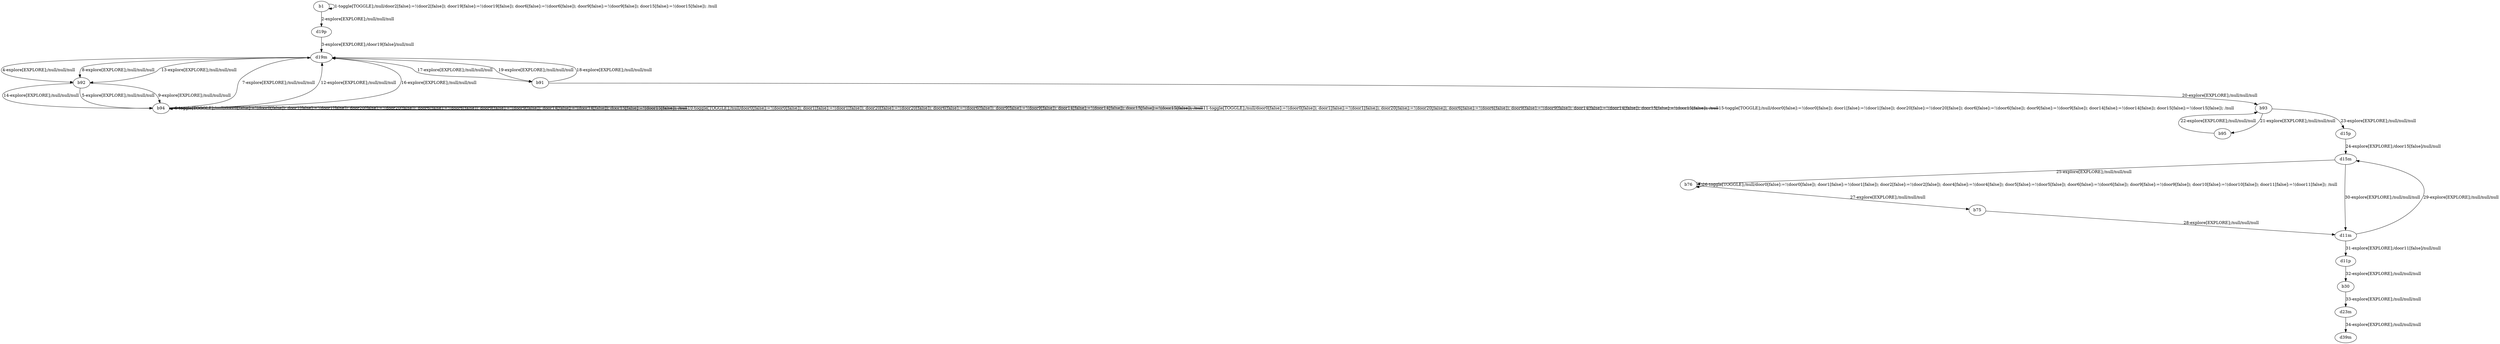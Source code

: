 # Total number of goals covered by this test: 3
# d11p --> b30
# b30 --> d23m
# d23m --> d39m

digraph g {
"b1" -> "b1" [label = "1-toggle[TOGGLE];/null/door2[false]:=!(door2[false]); door19[false]:=!(door19[false]); door6[false]:=!(door6[false]); door9[false]:=!(door9[false]); door15[false]:=!(door15[false]); /null"];
"b1" -> "d19p" [label = "2-explore[EXPLORE];/null/null/null"];
"d19p" -> "d19m" [label = "3-explore[EXPLORE];/door19[false]/null/null"];
"d19m" -> "b92" [label = "4-explore[EXPLORE];/null/null/null"];
"b92" -> "b94" [label = "5-explore[EXPLORE];/null/null/null"];
"b94" -> "b94" [label = "6-toggle[TOGGLE];/null/door0[false]:=!(door0[false]); door1[false]:=!(door1[false]); door20[false]:=!(door20[false]); door6[false]:=!(door6[false]); door9[false]:=!(door9[false]); door14[false]:=!(door14[false]); door15[false]:=!(door15[false]); /null"];
"b94" -> "d19m" [label = "7-explore[EXPLORE];/null/null/null"];
"d19m" -> "b92" [label = "8-explore[EXPLORE];/null/null/null"];
"b92" -> "b94" [label = "9-explore[EXPLORE];/null/null/null"];
"b94" -> "b94" [label = "10-toggle[TOGGLE];/null/door0[false]:=!(door0[false]); door1[false]:=!(door1[false]); door20[false]:=!(door20[false]); door6[false]:=!(door6[false]); door9[false]:=!(door9[false]); door14[false]:=!(door14[false]); door15[false]:=!(door15[false]); /null"];
"b94" -> "b94" [label = "11-toggle[TOGGLE];/null/door0[false]:=!(door0[false]); door1[false]:=!(door1[false]); door20[false]:=!(door20[false]); door6[false]:=!(door6[false]); door9[false]:=!(door9[false]); door14[false]:=!(door14[false]); door15[false]:=!(door15[false]); /null"];
"b94" -> "d19m" [label = "12-explore[EXPLORE];/null/null/null"];
"d19m" -> "b92" [label = "13-explore[EXPLORE];/null/null/null"];
"b92" -> "b94" [label = "14-explore[EXPLORE];/null/null/null"];
"b94" -> "b94" [label = "15-toggle[TOGGLE];/null/door0[false]:=!(door0[false]); door1[false]:=!(door1[false]); door20[false]:=!(door20[false]); door6[false]:=!(door6[false]); door9[false]:=!(door9[false]); door14[false]:=!(door14[false]); door15[false]:=!(door15[false]); /null"];
"b94" -> "d19m" [label = "16-explore[EXPLORE];/null/null/null"];
"d19m" -> "b91" [label = "17-explore[EXPLORE];/null/null/null"];
"b91" -> "d19m" [label = "18-explore[EXPLORE];/null/null/null"];
"d19m" -> "b91" [label = "19-explore[EXPLORE];/null/null/null"];
"b91" -> "b93" [label = "20-explore[EXPLORE];/null/null/null"];
"b93" -> "b95" [label = "21-explore[EXPLORE];/null/null/null"];
"b95" -> "b93" [label = "22-explore[EXPLORE];/null/null/null"];
"b93" -> "d15p" [label = "23-explore[EXPLORE];/null/null/null"];
"d15p" -> "d15m" [label = "24-explore[EXPLORE];/door15[false]/null/null"];
"d15m" -> "b76" [label = "25-explore[EXPLORE];/null/null/null"];
"b76" -> "b76" [label = "26-toggle[TOGGLE];/null/door0[false]:=!(door0[false]); door1[false]:=!(door1[false]); door2[false]:=!(door2[false]); door4[false]:=!(door4[false]); door5[false]:=!(door5[false]); door6[false]:=!(door6[false]); door9[false]:=!(door9[false]); door10[false]:=!(door10[false]); door11[false]:=!(door11[false]); /null"];
"b76" -> "b75" [label = "27-explore[EXPLORE];/null/null/null"];
"b75" -> "d11m" [label = "28-explore[EXPLORE];/null/null/null"];
"d11m" -> "d15m" [label = "29-explore[EXPLORE];/null/null/null"];
"d15m" -> "d11m" [label = "30-explore[EXPLORE];/null/null/null"];
"d11m" -> "d11p" [label = "31-explore[EXPLORE];/door11[false]/null/null"];
"d11p" -> "b30" [label = "32-explore[EXPLORE];/null/null/null"];
"b30" -> "d23m" [label = "33-explore[EXPLORE];/null/null/null"];
"d23m" -> "d39m" [label = "34-explore[EXPLORE];/null/null/null"];
}
